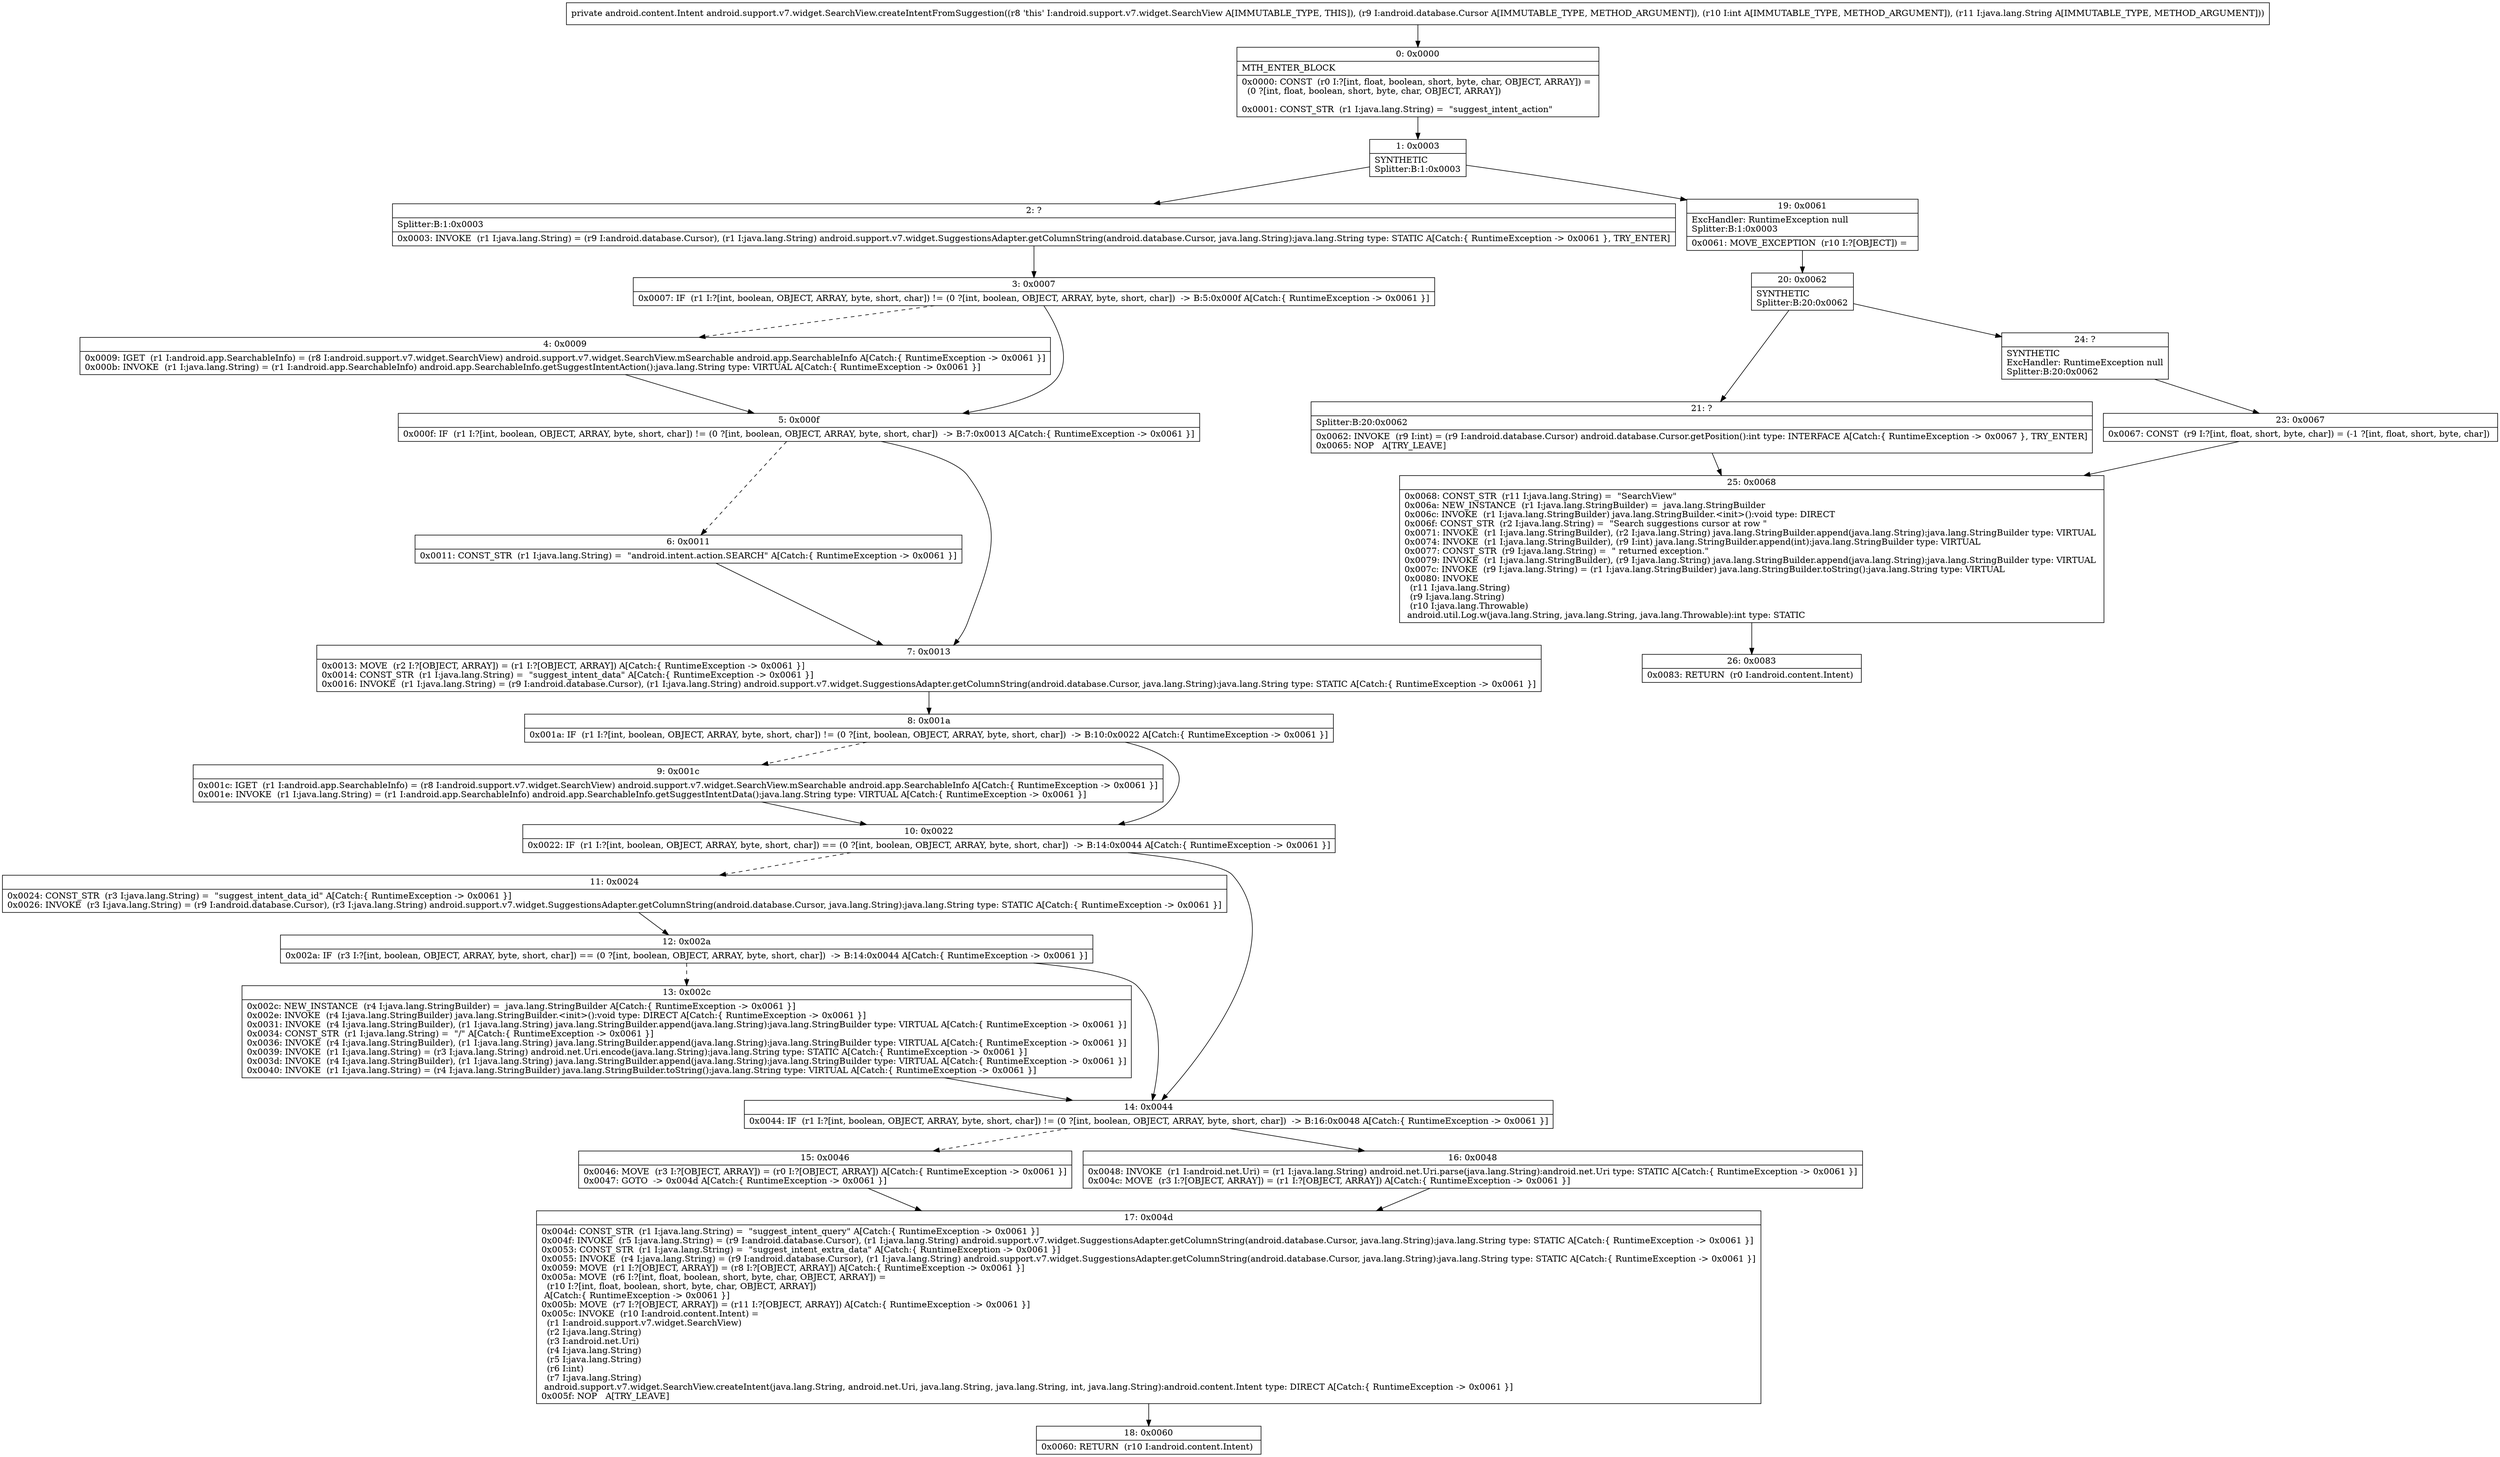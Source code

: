 digraph "CFG forandroid.support.v7.widget.SearchView.createIntentFromSuggestion(Landroid\/database\/Cursor;ILjava\/lang\/String;)Landroid\/content\/Intent;" {
Node_0 [shape=record,label="{0\:\ 0x0000|MTH_ENTER_BLOCK\l|0x0000: CONST  (r0 I:?[int, float, boolean, short, byte, char, OBJECT, ARRAY]) = \l  (0 ?[int, float, boolean, short, byte, char, OBJECT, ARRAY])\l \l0x0001: CONST_STR  (r1 I:java.lang.String) =  \"suggest_intent_action\" \l}"];
Node_1 [shape=record,label="{1\:\ 0x0003|SYNTHETIC\lSplitter:B:1:0x0003\l}"];
Node_2 [shape=record,label="{2\:\ ?|Splitter:B:1:0x0003\l|0x0003: INVOKE  (r1 I:java.lang.String) = (r9 I:android.database.Cursor), (r1 I:java.lang.String) android.support.v7.widget.SuggestionsAdapter.getColumnString(android.database.Cursor, java.lang.String):java.lang.String type: STATIC A[Catch:\{ RuntimeException \-\> 0x0061 \}, TRY_ENTER]\l}"];
Node_3 [shape=record,label="{3\:\ 0x0007|0x0007: IF  (r1 I:?[int, boolean, OBJECT, ARRAY, byte, short, char]) != (0 ?[int, boolean, OBJECT, ARRAY, byte, short, char])  \-\> B:5:0x000f A[Catch:\{ RuntimeException \-\> 0x0061 \}]\l}"];
Node_4 [shape=record,label="{4\:\ 0x0009|0x0009: IGET  (r1 I:android.app.SearchableInfo) = (r8 I:android.support.v7.widget.SearchView) android.support.v7.widget.SearchView.mSearchable android.app.SearchableInfo A[Catch:\{ RuntimeException \-\> 0x0061 \}]\l0x000b: INVOKE  (r1 I:java.lang.String) = (r1 I:android.app.SearchableInfo) android.app.SearchableInfo.getSuggestIntentAction():java.lang.String type: VIRTUAL A[Catch:\{ RuntimeException \-\> 0x0061 \}]\l}"];
Node_5 [shape=record,label="{5\:\ 0x000f|0x000f: IF  (r1 I:?[int, boolean, OBJECT, ARRAY, byte, short, char]) != (0 ?[int, boolean, OBJECT, ARRAY, byte, short, char])  \-\> B:7:0x0013 A[Catch:\{ RuntimeException \-\> 0x0061 \}]\l}"];
Node_6 [shape=record,label="{6\:\ 0x0011|0x0011: CONST_STR  (r1 I:java.lang.String) =  \"android.intent.action.SEARCH\" A[Catch:\{ RuntimeException \-\> 0x0061 \}]\l}"];
Node_7 [shape=record,label="{7\:\ 0x0013|0x0013: MOVE  (r2 I:?[OBJECT, ARRAY]) = (r1 I:?[OBJECT, ARRAY]) A[Catch:\{ RuntimeException \-\> 0x0061 \}]\l0x0014: CONST_STR  (r1 I:java.lang.String) =  \"suggest_intent_data\" A[Catch:\{ RuntimeException \-\> 0x0061 \}]\l0x0016: INVOKE  (r1 I:java.lang.String) = (r9 I:android.database.Cursor), (r1 I:java.lang.String) android.support.v7.widget.SuggestionsAdapter.getColumnString(android.database.Cursor, java.lang.String):java.lang.String type: STATIC A[Catch:\{ RuntimeException \-\> 0x0061 \}]\l}"];
Node_8 [shape=record,label="{8\:\ 0x001a|0x001a: IF  (r1 I:?[int, boolean, OBJECT, ARRAY, byte, short, char]) != (0 ?[int, boolean, OBJECT, ARRAY, byte, short, char])  \-\> B:10:0x0022 A[Catch:\{ RuntimeException \-\> 0x0061 \}]\l}"];
Node_9 [shape=record,label="{9\:\ 0x001c|0x001c: IGET  (r1 I:android.app.SearchableInfo) = (r8 I:android.support.v7.widget.SearchView) android.support.v7.widget.SearchView.mSearchable android.app.SearchableInfo A[Catch:\{ RuntimeException \-\> 0x0061 \}]\l0x001e: INVOKE  (r1 I:java.lang.String) = (r1 I:android.app.SearchableInfo) android.app.SearchableInfo.getSuggestIntentData():java.lang.String type: VIRTUAL A[Catch:\{ RuntimeException \-\> 0x0061 \}]\l}"];
Node_10 [shape=record,label="{10\:\ 0x0022|0x0022: IF  (r1 I:?[int, boolean, OBJECT, ARRAY, byte, short, char]) == (0 ?[int, boolean, OBJECT, ARRAY, byte, short, char])  \-\> B:14:0x0044 A[Catch:\{ RuntimeException \-\> 0x0061 \}]\l}"];
Node_11 [shape=record,label="{11\:\ 0x0024|0x0024: CONST_STR  (r3 I:java.lang.String) =  \"suggest_intent_data_id\" A[Catch:\{ RuntimeException \-\> 0x0061 \}]\l0x0026: INVOKE  (r3 I:java.lang.String) = (r9 I:android.database.Cursor), (r3 I:java.lang.String) android.support.v7.widget.SuggestionsAdapter.getColumnString(android.database.Cursor, java.lang.String):java.lang.String type: STATIC A[Catch:\{ RuntimeException \-\> 0x0061 \}]\l}"];
Node_12 [shape=record,label="{12\:\ 0x002a|0x002a: IF  (r3 I:?[int, boolean, OBJECT, ARRAY, byte, short, char]) == (0 ?[int, boolean, OBJECT, ARRAY, byte, short, char])  \-\> B:14:0x0044 A[Catch:\{ RuntimeException \-\> 0x0061 \}]\l}"];
Node_13 [shape=record,label="{13\:\ 0x002c|0x002c: NEW_INSTANCE  (r4 I:java.lang.StringBuilder) =  java.lang.StringBuilder A[Catch:\{ RuntimeException \-\> 0x0061 \}]\l0x002e: INVOKE  (r4 I:java.lang.StringBuilder) java.lang.StringBuilder.\<init\>():void type: DIRECT A[Catch:\{ RuntimeException \-\> 0x0061 \}]\l0x0031: INVOKE  (r4 I:java.lang.StringBuilder), (r1 I:java.lang.String) java.lang.StringBuilder.append(java.lang.String):java.lang.StringBuilder type: VIRTUAL A[Catch:\{ RuntimeException \-\> 0x0061 \}]\l0x0034: CONST_STR  (r1 I:java.lang.String) =  \"\/\" A[Catch:\{ RuntimeException \-\> 0x0061 \}]\l0x0036: INVOKE  (r4 I:java.lang.StringBuilder), (r1 I:java.lang.String) java.lang.StringBuilder.append(java.lang.String):java.lang.StringBuilder type: VIRTUAL A[Catch:\{ RuntimeException \-\> 0x0061 \}]\l0x0039: INVOKE  (r1 I:java.lang.String) = (r3 I:java.lang.String) android.net.Uri.encode(java.lang.String):java.lang.String type: STATIC A[Catch:\{ RuntimeException \-\> 0x0061 \}]\l0x003d: INVOKE  (r4 I:java.lang.StringBuilder), (r1 I:java.lang.String) java.lang.StringBuilder.append(java.lang.String):java.lang.StringBuilder type: VIRTUAL A[Catch:\{ RuntimeException \-\> 0x0061 \}]\l0x0040: INVOKE  (r1 I:java.lang.String) = (r4 I:java.lang.StringBuilder) java.lang.StringBuilder.toString():java.lang.String type: VIRTUAL A[Catch:\{ RuntimeException \-\> 0x0061 \}]\l}"];
Node_14 [shape=record,label="{14\:\ 0x0044|0x0044: IF  (r1 I:?[int, boolean, OBJECT, ARRAY, byte, short, char]) != (0 ?[int, boolean, OBJECT, ARRAY, byte, short, char])  \-\> B:16:0x0048 A[Catch:\{ RuntimeException \-\> 0x0061 \}]\l}"];
Node_15 [shape=record,label="{15\:\ 0x0046|0x0046: MOVE  (r3 I:?[OBJECT, ARRAY]) = (r0 I:?[OBJECT, ARRAY]) A[Catch:\{ RuntimeException \-\> 0x0061 \}]\l0x0047: GOTO  \-\> 0x004d A[Catch:\{ RuntimeException \-\> 0x0061 \}]\l}"];
Node_16 [shape=record,label="{16\:\ 0x0048|0x0048: INVOKE  (r1 I:android.net.Uri) = (r1 I:java.lang.String) android.net.Uri.parse(java.lang.String):android.net.Uri type: STATIC A[Catch:\{ RuntimeException \-\> 0x0061 \}]\l0x004c: MOVE  (r3 I:?[OBJECT, ARRAY]) = (r1 I:?[OBJECT, ARRAY]) A[Catch:\{ RuntimeException \-\> 0x0061 \}]\l}"];
Node_17 [shape=record,label="{17\:\ 0x004d|0x004d: CONST_STR  (r1 I:java.lang.String) =  \"suggest_intent_query\" A[Catch:\{ RuntimeException \-\> 0x0061 \}]\l0x004f: INVOKE  (r5 I:java.lang.String) = (r9 I:android.database.Cursor), (r1 I:java.lang.String) android.support.v7.widget.SuggestionsAdapter.getColumnString(android.database.Cursor, java.lang.String):java.lang.String type: STATIC A[Catch:\{ RuntimeException \-\> 0x0061 \}]\l0x0053: CONST_STR  (r1 I:java.lang.String) =  \"suggest_intent_extra_data\" A[Catch:\{ RuntimeException \-\> 0x0061 \}]\l0x0055: INVOKE  (r4 I:java.lang.String) = (r9 I:android.database.Cursor), (r1 I:java.lang.String) android.support.v7.widget.SuggestionsAdapter.getColumnString(android.database.Cursor, java.lang.String):java.lang.String type: STATIC A[Catch:\{ RuntimeException \-\> 0x0061 \}]\l0x0059: MOVE  (r1 I:?[OBJECT, ARRAY]) = (r8 I:?[OBJECT, ARRAY]) A[Catch:\{ RuntimeException \-\> 0x0061 \}]\l0x005a: MOVE  (r6 I:?[int, float, boolean, short, byte, char, OBJECT, ARRAY]) = \l  (r10 I:?[int, float, boolean, short, byte, char, OBJECT, ARRAY])\l A[Catch:\{ RuntimeException \-\> 0x0061 \}]\l0x005b: MOVE  (r7 I:?[OBJECT, ARRAY]) = (r11 I:?[OBJECT, ARRAY]) A[Catch:\{ RuntimeException \-\> 0x0061 \}]\l0x005c: INVOKE  (r10 I:android.content.Intent) = \l  (r1 I:android.support.v7.widget.SearchView)\l  (r2 I:java.lang.String)\l  (r3 I:android.net.Uri)\l  (r4 I:java.lang.String)\l  (r5 I:java.lang.String)\l  (r6 I:int)\l  (r7 I:java.lang.String)\l android.support.v7.widget.SearchView.createIntent(java.lang.String, android.net.Uri, java.lang.String, java.lang.String, int, java.lang.String):android.content.Intent type: DIRECT A[Catch:\{ RuntimeException \-\> 0x0061 \}]\l0x005f: NOP   A[TRY_LEAVE]\l}"];
Node_18 [shape=record,label="{18\:\ 0x0060|0x0060: RETURN  (r10 I:android.content.Intent) \l}"];
Node_19 [shape=record,label="{19\:\ 0x0061|ExcHandler: RuntimeException null\lSplitter:B:1:0x0003\l|0x0061: MOVE_EXCEPTION  (r10 I:?[OBJECT]) =  \l}"];
Node_20 [shape=record,label="{20\:\ 0x0062|SYNTHETIC\lSplitter:B:20:0x0062\l}"];
Node_21 [shape=record,label="{21\:\ ?|Splitter:B:20:0x0062\l|0x0062: INVOKE  (r9 I:int) = (r9 I:android.database.Cursor) android.database.Cursor.getPosition():int type: INTERFACE A[Catch:\{ RuntimeException \-\> 0x0067 \}, TRY_ENTER]\l0x0065: NOP   A[TRY_LEAVE]\l}"];
Node_23 [shape=record,label="{23\:\ 0x0067|0x0067: CONST  (r9 I:?[int, float, short, byte, char]) = (\-1 ?[int, float, short, byte, char]) \l}"];
Node_24 [shape=record,label="{24\:\ ?|SYNTHETIC\lExcHandler: RuntimeException null\lSplitter:B:20:0x0062\l}"];
Node_25 [shape=record,label="{25\:\ 0x0068|0x0068: CONST_STR  (r11 I:java.lang.String) =  \"SearchView\" \l0x006a: NEW_INSTANCE  (r1 I:java.lang.StringBuilder) =  java.lang.StringBuilder \l0x006c: INVOKE  (r1 I:java.lang.StringBuilder) java.lang.StringBuilder.\<init\>():void type: DIRECT \l0x006f: CONST_STR  (r2 I:java.lang.String) =  \"Search suggestions cursor at row \" \l0x0071: INVOKE  (r1 I:java.lang.StringBuilder), (r2 I:java.lang.String) java.lang.StringBuilder.append(java.lang.String):java.lang.StringBuilder type: VIRTUAL \l0x0074: INVOKE  (r1 I:java.lang.StringBuilder), (r9 I:int) java.lang.StringBuilder.append(int):java.lang.StringBuilder type: VIRTUAL \l0x0077: CONST_STR  (r9 I:java.lang.String) =  \" returned exception.\" \l0x0079: INVOKE  (r1 I:java.lang.StringBuilder), (r9 I:java.lang.String) java.lang.StringBuilder.append(java.lang.String):java.lang.StringBuilder type: VIRTUAL \l0x007c: INVOKE  (r9 I:java.lang.String) = (r1 I:java.lang.StringBuilder) java.lang.StringBuilder.toString():java.lang.String type: VIRTUAL \l0x0080: INVOKE  \l  (r11 I:java.lang.String)\l  (r9 I:java.lang.String)\l  (r10 I:java.lang.Throwable)\l android.util.Log.w(java.lang.String, java.lang.String, java.lang.Throwable):int type: STATIC \l}"];
Node_26 [shape=record,label="{26\:\ 0x0083|0x0083: RETURN  (r0 I:android.content.Intent) \l}"];
MethodNode[shape=record,label="{private android.content.Intent android.support.v7.widget.SearchView.createIntentFromSuggestion((r8 'this' I:android.support.v7.widget.SearchView A[IMMUTABLE_TYPE, THIS]), (r9 I:android.database.Cursor A[IMMUTABLE_TYPE, METHOD_ARGUMENT]), (r10 I:int A[IMMUTABLE_TYPE, METHOD_ARGUMENT]), (r11 I:java.lang.String A[IMMUTABLE_TYPE, METHOD_ARGUMENT])) }"];
MethodNode -> Node_0;
Node_0 -> Node_1;
Node_1 -> Node_2;
Node_1 -> Node_19;
Node_2 -> Node_3;
Node_3 -> Node_4[style=dashed];
Node_3 -> Node_5;
Node_4 -> Node_5;
Node_5 -> Node_6[style=dashed];
Node_5 -> Node_7;
Node_6 -> Node_7;
Node_7 -> Node_8;
Node_8 -> Node_9[style=dashed];
Node_8 -> Node_10;
Node_9 -> Node_10;
Node_10 -> Node_11[style=dashed];
Node_10 -> Node_14;
Node_11 -> Node_12;
Node_12 -> Node_13[style=dashed];
Node_12 -> Node_14;
Node_13 -> Node_14;
Node_14 -> Node_15[style=dashed];
Node_14 -> Node_16;
Node_15 -> Node_17;
Node_16 -> Node_17;
Node_17 -> Node_18;
Node_19 -> Node_20;
Node_20 -> Node_21;
Node_20 -> Node_24;
Node_21 -> Node_25;
Node_23 -> Node_25;
Node_24 -> Node_23;
Node_25 -> Node_26;
}

